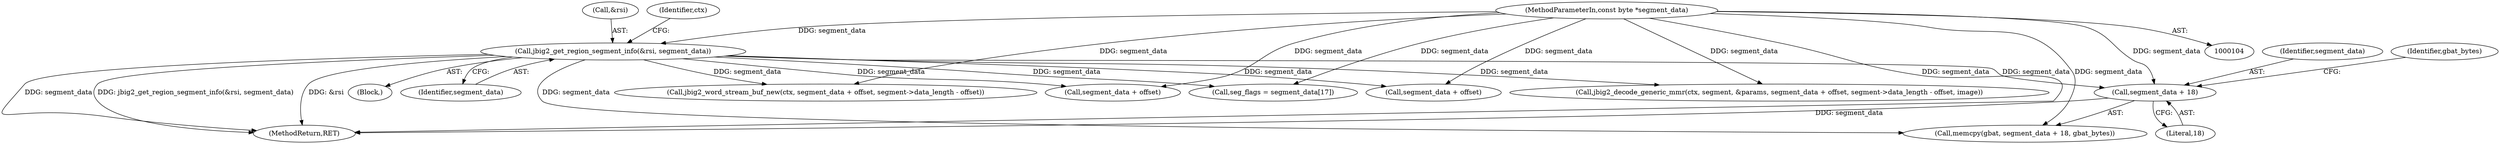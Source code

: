 digraph "0_ghostscript_e698d5c11d27212aa1098bc5b1673a3378563092_0@pointer" {
"1000238" [label="(Call,segment_data + 18)"];
"1000152" [label="(Call,jbig2_get_region_segment_info(&rsi, segment_data))"];
"1000107" [label="(MethodParameterIn,const byte *segment_data)"];
"1000108" [label="(Block,)"];
"1000152" [label="(Call,jbig2_get_region_segment_info(&rsi, segment_data))"];
"1000239" [label="(Identifier,segment_data)"];
"1000178" [label="(Call,seg_flags = segment_data[17])"];
"1000389" [label="(Call,jbig2_word_stream_buf_new(ctx, segment_data + offset, segment->data_length - offset))"];
"1000155" [label="(Identifier,segment_data)"];
"1000238" [label="(Call,segment_data + 18)"];
"1000241" [label="(Identifier,gbat_bytes)"];
"1000107" [label="(MethodParameterIn,const byte *segment_data)"];
"1000495" [label="(MethodReturn,RET)"];
"1000153" [label="(Call,&rsi)"];
"1000236" [label="(Call,memcpy(gbat, segment_data + 18, gbat_bytes))"];
"1000240" [label="(Literal,18)"];
"1000391" [label="(Call,segment_data + offset)"];
"1000343" [label="(Call,segment_data + offset)"];
"1000157" [label="(Identifier,ctx)"];
"1000338" [label="(Call,jbig2_decode_generic_mmr(ctx, segment, &params, segment_data + offset, segment->data_length - offset, image))"];
"1000238" -> "1000236"  [label="AST: "];
"1000238" -> "1000240"  [label="CFG: "];
"1000239" -> "1000238"  [label="AST: "];
"1000240" -> "1000238"  [label="AST: "];
"1000241" -> "1000238"  [label="CFG: "];
"1000238" -> "1000495"  [label="DDG: segment_data"];
"1000152" -> "1000238"  [label="DDG: segment_data"];
"1000107" -> "1000238"  [label="DDG: segment_data"];
"1000152" -> "1000108"  [label="AST: "];
"1000152" -> "1000155"  [label="CFG: "];
"1000153" -> "1000152"  [label="AST: "];
"1000155" -> "1000152"  [label="AST: "];
"1000157" -> "1000152"  [label="CFG: "];
"1000152" -> "1000495"  [label="DDG: jbig2_get_region_segment_info(&rsi, segment_data)"];
"1000152" -> "1000495"  [label="DDG: segment_data"];
"1000152" -> "1000495"  [label="DDG: &rsi"];
"1000107" -> "1000152"  [label="DDG: segment_data"];
"1000152" -> "1000178"  [label="DDG: segment_data"];
"1000152" -> "1000236"  [label="DDG: segment_data"];
"1000152" -> "1000338"  [label="DDG: segment_data"];
"1000152" -> "1000343"  [label="DDG: segment_data"];
"1000152" -> "1000389"  [label="DDG: segment_data"];
"1000152" -> "1000391"  [label="DDG: segment_data"];
"1000107" -> "1000104"  [label="AST: "];
"1000107" -> "1000495"  [label="DDG: segment_data"];
"1000107" -> "1000178"  [label="DDG: segment_data"];
"1000107" -> "1000236"  [label="DDG: segment_data"];
"1000107" -> "1000338"  [label="DDG: segment_data"];
"1000107" -> "1000343"  [label="DDG: segment_data"];
"1000107" -> "1000389"  [label="DDG: segment_data"];
"1000107" -> "1000391"  [label="DDG: segment_data"];
}
